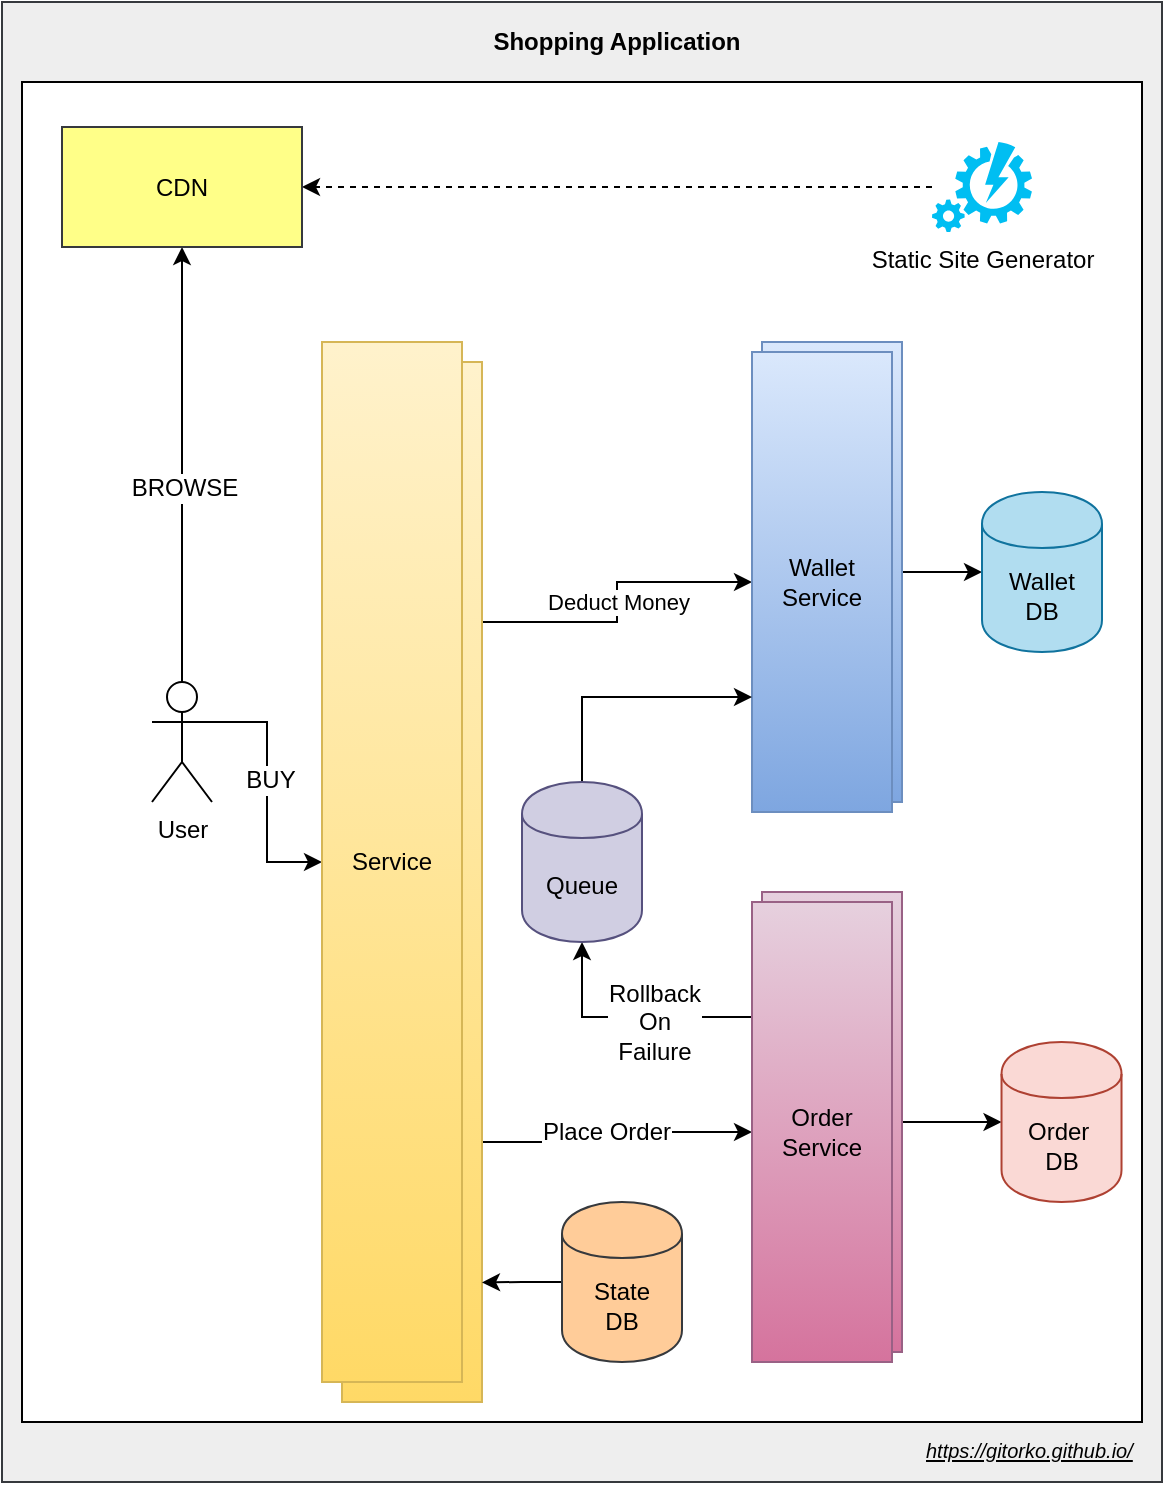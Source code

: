 <mxfile version="12.6.5" type="device"><diagram id="DrA5PquCs80kaGM3D-1s" name="Page-1"><mxGraphModel dx="1263" dy="1788" grid="1" gridSize="10" guides="1" tooltips="1" connect="1" arrows="1" fold="1" page="1" pageScale="1" pageWidth="500" pageHeight="1200" math="0" shadow="0"><root><mxCell id="0"/><mxCell id="1" parent="0"/><mxCell id="etvL9J5SQtRsxApmEyAv-33" value="" style="rounded=0;whiteSpace=wrap;html=1;fillColor=#eeeeee;strokeColor=#36393d;" parent="1" vertex="1"><mxGeometry x="-60" y="-60" width="580" height="740" as="geometry"/></mxCell><mxCell id="etvL9J5SQtRsxApmEyAv-32" value="" style="rounded=0;whiteSpace=wrap;html=1;" parent="1" vertex="1"><mxGeometry x="-50" y="-20" width="560" height="670" as="geometry"/></mxCell><mxCell id="PSwUw0whAQkL3AE9tkfO-19" style="edgeStyle=orthogonalEdgeStyle;rounded=0;orthogonalLoop=1;jettySize=auto;html=1;" parent="1" source="etvL9J5SQtRsxApmEyAv-3" target="PSwUw0whAQkL3AE9tkfO-17" edge="1"><mxGeometry relative="1" as="geometry"/></mxCell><mxCell id="PSwUw0whAQkL3AE9tkfO-22" value="BROWSE" style="text;html=1;align=center;verticalAlign=middle;resizable=0;points=[];labelBackgroundColor=#ffffff;" parent="PSwUw0whAQkL3AE9tkfO-19" vertex="1" connectable="0"><mxGeometry x="-0.108" y="-1" relative="1" as="geometry"><mxPoint as="offset"/></mxGeometry></mxCell><mxCell id="PSwUw0whAQkL3AE9tkfO-20" style="edgeStyle=orthogonalEdgeStyle;rounded=0;orthogonalLoop=1;jettySize=auto;html=1;exitX=1;exitY=0.333;exitDx=0;exitDy=0;exitPerimeter=0;entryX=0;entryY=0.5;entryDx=0;entryDy=0;" parent="1" source="etvL9J5SQtRsxApmEyAv-3" target="4Turkf67unpncgb_imCa-1" edge="1"><mxGeometry relative="1" as="geometry"/></mxCell><mxCell id="PSwUw0whAQkL3AE9tkfO-21" value="BUY" style="text;html=1;align=center;verticalAlign=middle;resizable=0;points=[];labelBackgroundColor=#ffffff;" parent="PSwUw0whAQkL3AE9tkfO-20" vertex="1" connectable="0"><mxGeometry x="-0.096" y="1" relative="1" as="geometry"><mxPoint as="offset"/></mxGeometry></mxCell><mxCell id="etvL9J5SQtRsxApmEyAv-3" value="User" style="shape=umlActor;verticalLabelPosition=bottom;labelBackgroundColor=#ffffff;verticalAlign=top;html=1;outlineConnect=0;" parent="1" vertex="1"><mxGeometry x="15" y="280" width="30" height="60" as="geometry"/></mxCell><mxCell id="PSwUw0whAQkL3AE9tkfO-11" style="edgeStyle=orthogonalEdgeStyle;rounded=0;orthogonalLoop=1;jettySize=auto;html=1;exitX=1;exitY=0.75;exitDx=0;exitDy=0;entryX=0;entryY=0.5;entryDx=0;entryDy=0;" parent="1" source="etvL9J5SQtRsxApmEyAv-18" target="PSwUw0whAQkL3AE9tkfO-8" edge="1"><mxGeometry relative="1" as="geometry"/></mxCell><mxCell id="PSwUw0whAQkL3AE9tkfO-13" value="Place Order" style="text;html=1;align=center;verticalAlign=middle;resizable=0;points=[];labelBackgroundColor=#ffffff;" parent="PSwUw0whAQkL3AE9tkfO-11" vertex="1" connectable="0"><mxGeometry x="0.2" y="-1" relative="1" as="geometry"><mxPoint x="-17" y="-1" as="offset"/></mxGeometry></mxCell><mxCell id="PSwUw0whAQkL3AE9tkfO-12" value="Deduct Money" style="edgeStyle=orthogonalEdgeStyle;rounded=0;orthogonalLoop=1;jettySize=auto;html=1;exitX=1;exitY=0.25;exitDx=0;exitDy=0;" parent="1" source="etvL9J5SQtRsxApmEyAv-18" target="PSwUw0whAQkL3AE9tkfO-7" edge="1"><mxGeometry relative="1" as="geometry"/></mxCell><mxCell id="etvL9J5SQtRsxApmEyAv-18" value="Service" style="rounded=0;whiteSpace=wrap;html=1;gradientColor=#ffd966;fillColor=#fff2cc;strokeColor=#d6b656;" parent="1" vertex="1"><mxGeometry x="110" y="120" width="70" height="520" as="geometry"/></mxCell><mxCell id="etvL9J5SQtRsxApmEyAv-34" value="Shopping Application" style="text;html=1;strokeColor=none;fillColor=none;align=center;verticalAlign=middle;whiteSpace=wrap;rounded=0;fontStyle=1" parent="1" vertex="1"><mxGeometry x="170" y="-50" width="155" height="20" as="geometry"/></mxCell><UserObject label="&lt;i&gt;&lt;u&gt;&lt;font style=&quot;font-size: 10px&quot;&gt;https://gitorko.github.io/&lt;/font&gt;&lt;/u&gt;&lt;/i&gt;" link="https://gitorko.github.io/" id="etvL9J5SQtRsxApmEyAv-35"><mxCell style="text;html=1;" parent="1" vertex="1"><mxGeometry x="400" y="650" width="110" height="30" as="geometry"/></mxCell></UserObject><mxCell id="4Turkf67unpncgb_imCa-1" value="Service" style="rounded=0;whiteSpace=wrap;html=1;gradientColor=#ffd966;fillColor=#fff2cc;strokeColor=#d6b656;" parent="1" vertex="1"><mxGeometry x="100" y="110" width="70" height="520" as="geometry"/></mxCell><mxCell id="PSwUw0whAQkL3AE9tkfO-6" style="edgeStyle=orthogonalEdgeStyle;rounded=0;orthogonalLoop=1;jettySize=auto;html=1;" parent="1" source="PSwUw0whAQkL3AE9tkfO-1" target="PSwUw0whAQkL3AE9tkfO-3" edge="1"><mxGeometry relative="1" as="geometry"/></mxCell><mxCell id="PSwUw0whAQkL3AE9tkfO-1" value="Wallet Service" style="rounded=0;whiteSpace=wrap;html=1;gradientColor=#7ea6e0;fillColor=#dae8fc;strokeColor=#6c8ebf;" parent="1" vertex="1"><mxGeometry x="320" y="110" width="70" height="230" as="geometry"/></mxCell><mxCell id="PSwUw0whAQkL3AE9tkfO-5" style="edgeStyle=orthogonalEdgeStyle;rounded=0;orthogonalLoop=1;jettySize=auto;html=1;" parent="1" source="PSwUw0whAQkL3AE9tkfO-2" target="PSwUw0whAQkL3AE9tkfO-4" edge="1"><mxGeometry relative="1" as="geometry"/></mxCell><mxCell id="PSwUw0whAQkL3AE9tkfO-2" value="Order Service" style="rounded=0;whiteSpace=wrap;html=1;gradientColor=#d5739d;fillColor=#e6d0de;strokeColor=#996185;" parent="1" vertex="1"><mxGeometry x="320" y="385" width="70" height="230" as="geometry"/></mxCell><mxCell id="PSwUw0whAQkL3AE9tkfO-3" value="Wallet &lt;br&gt;DB" style="shape=cylinder;whiteSpace=wrap;html=1;boundedLbl=1;backgroundOutline=1;fillColor=#b1ddf0;strokeColor=#10739e;" parent="1" vertex="1"><mxGeometry x="430" y="185" width="60" height="80" as="geometry"/></mxCell><mxCell id="PSwUw0whAQkL3AE9tkfO-4" value="Order&amp;nbsp;&lt;br&gt;DB" style="shape=cylinder;whiteSpace=wrap;html=1;boundedLbl=1;backgroundOutline=1;fillColor=#fad9d5;strokeColor=#ae4132;" parent="1" vertex="1"><mxGeometry x="439.76" y="460" width="60" height="80" as="geometry"/></mxCell><mxCell id="PSwUw0whAQkL3AE9tkfO-7" value="Wallet Service" style="rounded=0;whiteSpace=wrap;html=1;gradientColor=#7ea6e0;fillColor=#dae8fc;strokeColor=#6c8ebf;" parent="1" vertex="1"><mxGeometry x="315" y="115" width="70" height="230" as="geometry"/></mxCell><mxCell id="7Yb2E4YviQOF0mafqVHN-2" style="edgeStyle=orthogonalEdgeStyle;rounded=0;orthogonalLoop=1;jettySize=auto;html=1;exitX=0;exitY=0.25;exitDx=0;exitDy=0;entryX=0.5;entryY=1;entryDx=0;entryDy=0;" edge="1" parent="1" source="PSwUw0whAQkL3AE9tkfO-8" target="7Yb2E4YviQOF0mafqVHN-1"><mxGeometry relative="1" as="geometry"/></mxCell><mxCell id="7Yb2E4YviQOF0mafqVHN-4" value="Rollback&lt;br&gt;On&lt;br&gt;Failure" style="text;html=1;align=center;verticalAlign=middle;resizable=0;points=[];labelBackgroundColor=#ffffff;" vertex="1" connectable="0" parent="7Yb2E4YviQOF0mafqVHN-2"><mxGeometry x="-0.2" y="2" relative="1" as="geometry"><mxPoint as="offset"/></mxGeometry></mxCell><mxCell id="PSwUw0whAQkL3AE9tkfO-8" value="Order Service" style="rounded=0;whiteSpace=wrap;html=1;gradientColor=#d5739d;fillColor=#e6d0de;strokeColor=#996185;" parent="1" vertex="1"><mxGeometry x="315" y="390" width="70" height="230" as="geometry"/></mxCell><mxCell id="PSwUw0whAQkL3AE9tkfO-18" style="edgeStyle=orthogonalEdgeStyle;rounded=0;orthogonalLoop=1;jettySize=auto;html=1;entryX=1;entryY=0.5;entryDx=0;entryDy=0;dashed=1;" parent="1" source="PSwUw0whAQkL3AE9tkfO-16" target="PSwUw0whAQkL3AE9tkfO-17" edge="1"><mxGeometry relative="1" as="geometry"/></mxCell><mxCell id="PSwUw0whAQkL3AE9tkfO-16" value="Static Site Generator" style="verticalLabelPosition=bottom;html=1;verticalAlign=top;align=center;strokeColor=none;fillColor=#00BEF2;shape=mxgraph.azure.automation;pointerEvents=1;" parent="1" vertex="1"><mxGeometry x="405" y="10" width="50" height="45" as="geometry"/></mxCell><mxCell id="PSwUw0whAQkL3AE9tkfO-17" value="CDN" style="rounded=0;whiteSpace=wrap;html=1;fillColor=#ffff88;strokeColor=#36393d;" parent="1" vertex="1"><mxGeometry x="-30" y="2.5" width="120" height="60" as="geometry"/></mxCell><mxCell id="7Yb2E4YviQOF0mafqVHN-3" style="edgeStyle=orthogonalEdgeStyle;rounded=0;orthogonalLoop=1;jettySize=auto;html=1;exitX=0.5;exitY=0;exitDx=0;exitDy=0;entryX=0;entryY=0.75;entryDx=0;entryDy=0;" edge="1" parent="1" source="7Yb2E4YviQOF0mafqVHN-1" target="PSwUw0whAQkL3AE9tkfO-7"><mxGeometry relative="1" as="geometry"/></mxCell><mxCell id="7Yb2E4YviQOF0mafqVHN-1" value="Queue" style="shape=cylinder;whiteSpace=wrap;html=1;boundedLbl=1;backgroundOutline=1;fillColor=#d0cee2;strokeColor=#56517e;" vertex="1" parent="1"><mxGeometry x="200" y="330" width="60" height="80" as="geometry"/></mxCell><mxCell id="7Yb2E4YviQOF0mafqVHN-7" style="edgeStyle=orthogonalEdgeStyle;rounded=0;orthogonalLoop=1;jettySize=auto;html=1;entryX=1;entryY=0.885;entryDx=0;entryDy=0;entryPerimeter=0;" edge="1" parent="1" source="7Yb2E4YviQOF0mafqVHN-5" target="etvL9J5SQtRsxApmEyAv-18"><mxGeometry relative="1" as="geometry"/></mxCell><mxCell id="7Yb2E4YviQOF0mafqVHN-5" value="State&lt;br&gt;DB" style="shape=cylinder;whiteSpace=wrap;html=1;boundedLbl=1;backgroundOutline=1;fillColor=#ffcc99;strokeColor=#36393d;" vertex="1" parent="1"><mxGeometry x="220" y="540" width="60" height="80" as="geometry"/></mxCell></root></mxGraphModel></diagram></mxfile>